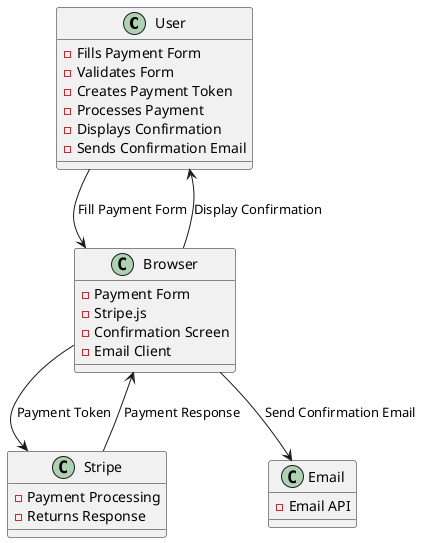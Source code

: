 ```plantuml
@startuml
!define RECTANGLE class

RECTANGLE User {
  - Fills Payment Form
  - Validates Form
  - Creates Payment Token
  - Processes Payment
  - Displays Confirmation
  - Sends Confirmation Email
}

RECTANGLE Browser {
  - Payment Form
  - Stripe.js
  - Confirmation Screen
  - Email Client
}

RECTANGLE Stripe {
  - Payment Processing
  - Returns Response
}

RECTANGLE Email {
  - Email API
}

User --> Browser : Fill Payment Form
Browser --> Stripe : Payment Token
Stripe --> Browser : Payment Response
Browser --> User : Display Confirmation
Browser --> Email : Send Confirmation Email
@enduml

```
